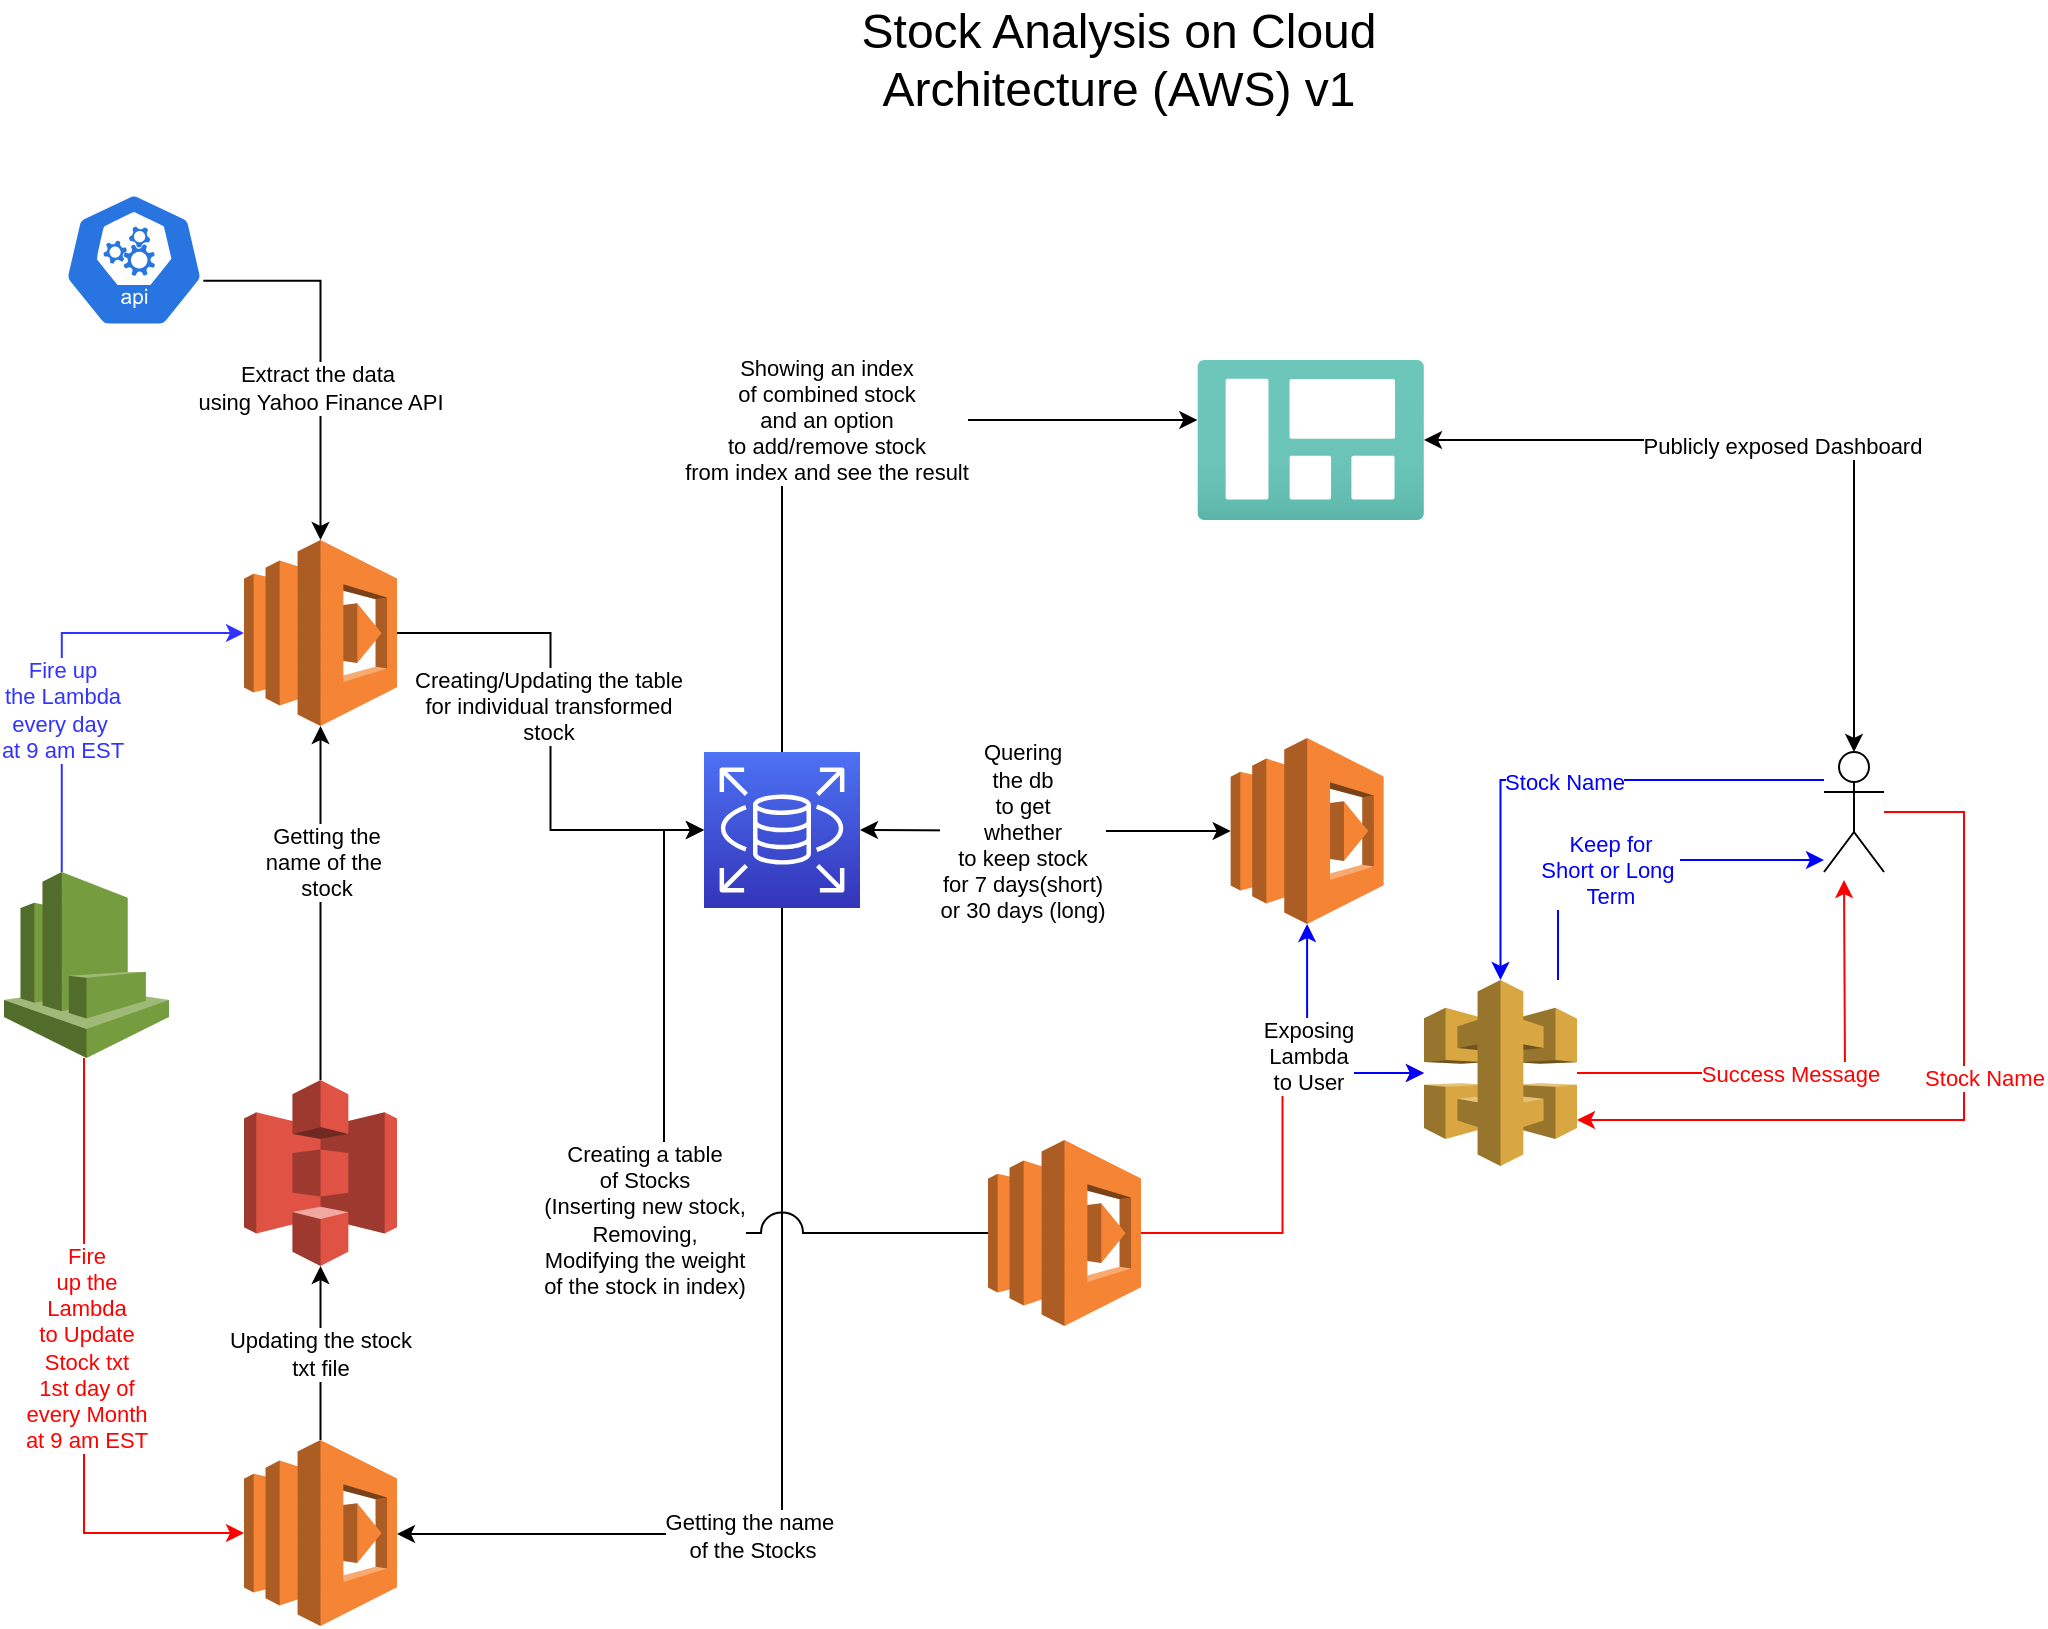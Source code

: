 <mxfile version="15.5.2" type="device"><diagram id="ew1TiqzuJbnBi7cEMYz7" name="Page-1"><mxGraphModel dx="777" dy="648" grid="1" gridSize="10" guides="1" tooltips="1" connect="1" arrows="1" fold="1" page="1" pageScale="1" pageWidth="1100" pageHeight="850" background="#ffffff" math="0" shadow="0"><root><mxCell id="0"/><mxCell id="1" parent="0"/><mxCell id="amsVjAYnvx_3xlUZQ8g9-3" value="" style="aspect=fixed;html=1;points=[];align=center;image;fontSize=12;image=img/lib/azure2/general/Dashboard.svg;" parent="1" vertex="1"><mxGeometry x="616.67" y="190" width="113.33" height="80" as="geometry"/></mxCell><mxCell id="amsVjAYnvx_3xlUZQ8g9-6" style="edgeStyle=orthogonalEdgeStyle;rounded=0;orthogonalLoop=1;jettySize=auto;html=1;exitX=0.995;exitY=0.63;exitDx=0;exitDy=0;exitPerimeter=0;" parent="1" source="81UaJMBDz9Utg4wWIZBS-33" target="amsVjAYnvx_3xlUZQ8g9-5" edge="1"><mxGeometry relative="1" as="geometry"><mxPoint x="120" y="140" as="sourcePoint"/></mxGeometry></mxCell><mxCell id="amsVjAYnvx_3xlUZQ8g9-9" value="Extract the data&amp;nbsp;&lt;br&gt;using Yahoo Finance API" style="edgeLabel;html=1;align=center;verticalAlign=middle;resizable=0;points=[];" parent="amsVjAYnvx_3xlUZQ8g9-6" vertex="1" connectable="0"><mxGeometry x="0.19" y="-1" relative="1" as="geometry"><mxPoint as="offset"/></mxGeometry></mxCell><mxCell id="amsVjAYnvx_3xlUZQ8g9-8" style="edgeStyle=orthogonalEdgeStyle;rounded=0;orthogonalLoop=1;jettySize=auto;html=1;entryX=0;entryY=0.5;entryDx=0;entryDy=0;entryPerimeter=0;" parent="1" source="amsVjAYnvx_3xlUZQ8g9-5" target="amsVjAYnvx_3xlUZQ8g9-13" edge="1"><mxGeometry relative="1" as="geometry"><mxPoint x="370" y="376.5" as="targetPoint"/></mxGeometry></mxCell><mxCell id="amsVjAYnvx_3xlUZQ8g9-14" value="Creating/Updating the table&lt;br&gt;for individual transformed&lt;br&gt;stock" style="edgeLabel;html=1;align=center;verticalAlign=middle;resizable=0;points=[];" parent="amsVjAYnvx_3xlUZQ8g9-8" vertex="1" connectable="0"><mxGeometry x="-0.104" y="-2" relative="1" as="geometry"><mxPoint as="offset"/></mxGeometry></mxCell><mxCell id="amsVjAYnvx_3xlUZQ8g9-5" value="" style="outlineConnect=0;dashed=0;verticalLabelPosition=bottom;verticalAlign=top;align=center;html=1;shape=mxgraph.aws3.lambda;fillColor=#F58534;gradientColor=none;" parent="1" vertex="1"><mxGeometry x="140" y="280" width="76.5" height="93" as="geometry"/></mxCell><mxCell id="81UaJMBDz9Utg4wWIZBS-3" style="edgeStyle=orthogonalEdgeStyle;rounded=0;orthogonalLoop=1;jettySize=auto;html=1;jumpStyle=none;jumpSize=11;" parent="1" source="SMw174wJNOi_8JjvO86o-1" target="amsVjAYnvx_3xlUZQ8g9-5" edge="1"><mxGeometry relative="1" as="geometry"><Array as="points"><mxPoint x="178" y="570"/><mxPoint x="178" y="570"/></Array></mxGeometry></mxCell><mxCell id="81UaJMBDz9Utg4wWIZBS-4" value="Getting the&lt;br&gt;name of the&amp;nbsp;&lt;br&gt;stock" style="edgeLabel;html=1;align=center;verticalAlign=middle;resizable=0;points=[];" parent="81UaJMBDz9Utg4wWIZBS-3" vertex="1" connectable="0"><mxGeometry x="0.491" y="1" relative="1" as="geometry"><mxPoint x="3" y="23" as="offset"/></mxGeometry></mxCell><mxCell id="81UaJMBDz9Utg4wWIZBS-7" style="edgeStyle=orthogonalEdgeStyle;rounded=0;jumpStyle=none;jumpSize=11;orthogonalLoop=1;jettySize=auto;html=1;" parent="1" source="amsVjAYnvx_3xlUZQ8g9-13" target="amsVjAYnvx_3xlUZQ8g9-3" edge="1"><mxGeometry relative="1" as="geometry"><mxPoint x="510" y="340" as="targetPoint"/><Array as="points"><mxPoint x="409" y="220"/></Array></mxGeometry></mxCell><mxCell id="81UaJMBDz9Utg4wWIZBS-8" value="Showing an index&lt;br&gt;of combined stock&lt;br&gt;and an option&lt;br&gt;to add/remove stock&lt;br&gt;from index and see the result" style="edgeLabel;html=1;align=center;verticalAlign=middle;resizable=0;points=[];" parent="81UaJMBDz9Utg4wWIZBS-7" vertex="1" connectable="0"><mxGeometry x="0.693" y="1" relative="1" as="geometry"><mxPoint x="-129" y="1" as="offset"/></mxGeometry></mxCell><mxCell id="SMw174wJNOi_8JjvO86o-3" style="edgeStyle=orthogonalEdgeStyle;rounded=0;orthogonalLoop=1;jettySize=auto;html=1;" edge="1" parent="1" source="amsVjAYnvx_3xlUZQ8g9-13" target="SMw174wJNOi_8JjvO86o-2"><mxGeometry relative="1" as="geometry"><Array as="points"><mxPoint x="409" y="777"/></Array></mxGeometry></mxCell><mxCell id="SMw174wJNOi_8JjvO86o-4" value="Getting the name&amp;nbsp;&lt;br&gt;of the Stocks" style="edgeLabel;html=1;align=center;verticalAlign=middle;resizable=0;points=[];" vertex="1" connectable="0" parent="SMw174wJNOi_8JjvO86o-3"><mxGeometry x="0.3" y="1" relative="1" as="geometry"><mxPoint as="offset"/></mxGeometry></mxCell><mxCell id="amsVjAYnvx_3xlUZQ8g9-13" value="" style="sketch=0;points=[[0,0,0],[0.25,0,0],[0.5,0,0],[0.75,0,0],[1,0,0],[0,1,0],[0.25,1,0],[0.5,1,0],[0.75,1,0],[1,1,0],[0,0.25,0],[0,0.5,0],[0,0.75,0],[1,0.25,0],[1,0.5,0],[1,0.75,0]];outlineConnect=0;fontColor=#232F3E;gradientColor=#4D72F3;gradientDirection=north;fillColor=#3334B9;strokeColor=#ffffff;dashed=0;verticalLabelPosition=top;verticalAlign=bottom;align=center;html=1;fontSize=12;fontStyle=0;aspect=fixed;shape=mxgraph.aws4.resourceIcon;resIcon=mxgraph.aws4.rds;labelPosition=center;" parent="1" vertex="1"><mxGeometry x="370" y="386" width="78" height="78" as="geometry"/></mxCell><mxCell id="amsVjAYnvx_3xlUZQ8g9-18" style="edgeStyle=orthogonalEdgeStyle;rounded=0;orthogonalLoop=1;jettySize=auto;html=1;entryX=0;entryY=0.5;entryDx=0;entryDy=0;entryPerimeter=0;exitX=0.35;exitY=0;exitDx=0;exitDy=0;exitPerimeter=0;strokeColor=#3333FF;" parent="1" source="3LbVMwqqCUIQ4BZY_lYZ-1" target="amsVjAYnvx_3xlUZQ8g9-5" edge="1"><mxGeometry relative="1" as="geometry"><mxPoint x="69" y="450" as="sourcePoint"/></mxGeometry></mxCell><mxCell id="amsVjAYnvx_3xlUZQ8g9-19" value="Fire up&lt;br&gt;the Lambda&lt;br&gt;every day&amp;nbsp;&lt;br&gt;at 9 am EST" style="edgeLabel;html=1;align=center;verticalAlign=middle;resizable=0;points=[];fontColor=#3333FF;" parent="amsVjAYnvx_3xlUZQ8g9-18" vertex="1" connectable="0"><mxGeometry x="-0.466" y="-1" relative="1" as="geometry"><mxPoint x="-1" y="-25" as="offset"/></mxGeometry></mxCell><mxCell id="amsVjAYnvx_3xlUZQ8g9-20" value="Stock Analysis on Cloud &lt;br&gt;Architecture (AWS) v1" style="text;html=1;align=center;verticalAlign=middle;resizable=0;points=[];autosize=1;strokeColor=none;fillColor=none;fontSize=24;" parent="1" vertex="1"><mxGeometry x="441.67" y="10" width="270" height="60" as="geometry"/></mxCell><mxCell id="81UaJMBDz9Utg4wWIZBS-5" style="edgeStyle=orthogonalEdgeStyle;rounded=0;orthogonalLoop=1;jettySize=auto;html=1;entryX=0;entryY=0.5;entryDx=0;entryDy=0;entryPerimeter=0;jumpStyle=arc;jumpSize=21;" parent="1" source="81UaJMBDz9Utg4wWIZBS-2" target="amsVjAYnvx_3xlUZQ8g9-13" edge="1"><mxGeometry relative="1" as="geometry"><Array as="points"><mxPoint x="350" y="627"/><mxPoint x="350" y="425"/></Array></mxGeometry></mxCell><mxCell id="81UaJMBDz9Utg4wWIZBS-6" value="Creating a table&lt;br&gt;of Stocks&lt;br&gt;(Inserting new stock,&lt;br&gt;Removing,&lt;br&gt;Modifying the weight&lt;br&gt;of the stock in index)" style="edgeLabel;html=1;align=center;verticalAlign=middle;resizable=0;points=[];" parent="81UaJMBDz9Utg4wWIZBS-5" vertex="1" connectable="0"><mxGeometry x="0.312" y="1" relative="1" as="geometry"><mxPoint x="-9" y="83" as="offset"/></mxGeometry></mxCell><mxCell id="81UaJMBDz9Utg4wWIZBS-27" style="edgeStyle=orthogonalEdgeStyle;rounded=0;jumpStyle=none;jumpSize=11;orthogonalLoop=1;jettySize=auto;html=1;strokeColor=#FF0000;" parent="1" source="81UaJMBDz9Utg4wWIZBS-2" target="81UaJMBDz9Utg4wWIZBS-20" edge="1"><mxGeometry relative="1" as="geometry"><mxPoint x="740" y="580" as="targetPoint"/></mxGeometry></mxCell><mxCell id="81UaJMBDz9Utg4wWIZBS-2" value="" style="outlineConnect=0;dashed=0;verticalLabelPosition=bottom;verticalAlign=top;align=center;html=1;shape=mxgraph.aws3.lambda;fillColor=#F58534;gradientColor=none;" parent="1" vertex="1"><mxGeometry x="512" y="580" width="76.5" height="93" as="geometry"/></mxCell><mxCell id="81UaJMBDz9Utg4wWIZBS-15" style="edgeStyle=orthogonalEdgeStyle;rounded=0;jumpStyle=none;jumpSize=11;orthogonalLoop=1;jettySize=auto;html=1;strokeColor=#0000FF;" parent="1" source="81UaJMBDz9Utg4wWIZBS-11" target="81UaJMBDz9Utg4wWIZBS-20" edge="1"><mxGeometry relative="1" as="geometry"><mxPoint x="920.5" y="326.0" as="sourcePoint"/><mxPoint x="780" y="326.0" as="targetPoint"/><Array as="points"><mxPoint x="810" y="400"/><mxPoint x="810" y="400"/></Array></mxGeometry></mxCell><mxCell id="81UaJMBDz9Utg4wWIZBS-16" value="Stock Name" style="edgeLabel;html=1;align=center;verticalAlign=middle;resizable=0;points=[];fontColor=#0000FF;" parent="81UaJMBDz9Utg4wWIZBS-15" vertex="1" connectable="0"><mxGeometry x="-0.101" y="1" relative="1" as="geometry"><mxPoint x="-13" as="offset"/></mxGeometry></mxCell><mxCell id="81UaJMBDz9Utg4wWIZBS-39" style="edgeStyle=orthogonalEdgeStyle;rounded=0;jumpStyle=arc;jumpSize=21;orthogonalLoop=1;jettySize=auto;html=1;fontColor=#FF0000;startArrow=classic;startFill=1;endArrow=classic;endFill=1;strokeColor=#000000;" parent="1" source="81UaJMBDz9Utg4wWIZBS-11" target="amsVjAYnvx_3xlUZQ8g9-3" edge="1"><mxGeometry relative="1" as="geometry"><Array as="points"><mxPoint x="945" y="230"/></Array></mxGeometry></mxCell><mxCell id="81UaJMBDz9Utg4wWIZBS-40" value="Publicly exposed Dashboard" style="edgeLabel;html=1;align=center;verticalAlign=middle;resizable=0;points=[];fontColor=#000000;" parent="81UaJMBDz9Utg4wWIZBS-39" vertex="1" connectable="0"><mxGeometry x="0.039" y="3" relative="1" as="geometry"><mxPoint as="offset"/></mxGeometry></mxCell><mxCell id="81UaJMBDz9Utg4wWIZBS-11" value="" style="shape=umlActor;verticalLabelPosition=bottom;verticalAlign=top;html=1;outlineConnect=0;shadow=0;" parent="1" vertex="1"><mxGeometry x="930.0" y="386" width="30" height="60" as="geometry"/></mxCell><mxCell id="81UaJMBDz9Utg4wWIZBS-26" style="edgeStyle=orthogonalEdgeStyle;rounded=0;jumpStyle=none;jumpSize=11;orthogonalLoop=1;jettySize=auto;html=1;startArrow=classic;startFill=1;" parent="1" source="81UaJMBDz9Utg4wWIZBS-19" target="amsVjAYnvx_3xlUZQ8g9-13" edge="1"><mxGeometry relative="1" as="geometry"/></mxCell><mxCell id="81UaJMBDz9Utg4wWIZBS-28" value="Quering&lt;br&gt;the db&lt;br&gt;to get&lt;br&gt;whether&lt;br&gt;to keep stock&lt;br&gt;for 7 days(short)&lt;br&gt;or 30 days (long)" style="edgeLabel;html=1;align=center;verticalAlign=middle;resizable=0;points=[];" parent="81UaJMBDz9Utg4wWIZBS-26" vertex="1" connectable="0"><mxGeometry x="0.138" y="1" relative="1" as="geometry"><mxPoint as="offset"/></mxGeometry></mxCell><mxCell id="81UaJMBDz9Utg4wWIZBS-19" value="" style="outlineConnect=0;dashed=0;verticalLabelPosition=bottom;verticalAlign=top;align=center;html=1;shape=mxgraph.aws3.lambda;fillColor=#F58534;gradientColor=none;" parent="1" vertex="1"><mxGeometry x="633.34" y="379" width="76.5" height="93" as="geometry"/></mxCell><mxCell id="81UaJMBDz9Utg4wWIZBS-21" style="edgeStyle=orthogonalEdgeStyle;rounded=0;jumpStyle=none;jumpSize=11;orthogonalLoop=1;jettySize=auto;html=1;strokeColor=#0000FF;" parent="1" source="81UaJMBDz9Utg4wWIZBS-20" target="81UaJMBDz9Utg4wWIZBS-11" edge="1"><mxGeometry relative="1" as="geometry"><mxPoint x="797" y="440" as="sourcePoint"/><Array as="points"><mxPoint x="797" y="440"/></Array></mxGeometry></mxCell><mxCell id="81UaJMBDz9Utg4wWIZBS-22" value="Keep for&lt;br&gt;Short or Long&amp;nbsp;&lt;br&gt;Term" style="edgeLabel;html=1;align=center;verticalAlign=middle;resizable=0;points=[];fontColor=#0000FF;" parent="81UaJMBDz9Utg4wWIZBS-21" vertex="1" connectable="0"><mxGeometry x="-0.429" y="-1" relative="1" as="geometry"><mxPoint x="25" as="offset"/></mxGeometry></mxCell><mxCell id="81UaJMBDz9Utg4wWIZBS-25" value="Exposing&lt;br&gt;Lambda&lt;br&gt;to User" style="edgeStyle=orthogonalEdgeStyle;rounded=0;jumpStyle=none;jumpSize=11;orthogonalLoop=1;jettySize=auto;html=1;startArrow=classic;startFill=1;strokeColor=#0000FF;" parent="1" source="81UaJMBDz9Utg4wWIZBS-20" target="81UaJMBDz9Utg4wWIZBS-19" edge="1"><mxGeometry relative="1" as="geometry"/></mxCell><mxCell id="81UaJMBDz9Utg4wWIZBS-36" style="edgeStyle=orthogonalEdgeStyle;rounded=0;jumpStyle=arc;jumpSize=21;orthogonalLoop=1;jettySize=auto;html=1;fontColor=#FF0000;startArrow=none;startFill=0;strokeColor=#FF0000;" parent="1" source="81UaJMBDz9Utg4wWIZBS-20" edge="1"><mxGeometry relative="1" as="geometry"><mxPoint x="940" y="450" as="targetPoint"/></mxGeometry></mxCell><mxCell id="81UaJMBDz9Utg4wWIZBS-37" value="Success Message" style="edgeLabel;html=1;align=center;verticalAlign=middle;resizable=0;points=[];fontColor=#FF0000;" parent="81UaJMBDz9Utg4wWIZBS-36" vertex="1" connectable="0"><mxGeometry x="-0.079" relative="1" as="geometry"><mxPoint as="offset"/></mxGeometry></mxCell><mxCell id="81UaJMBDz9Utg4wWIZBS-20" value="" style="outlineConnect=0;dashed=0;verticalLabelPosition=bottom;verticalAlign=top;align=center;html=1;shape=mxgraph.aws3.api_gateway;fillColor=#D9A741;gradientColor=none;shadow=0;" parent="1" vertex="1"><mxGeometry x="730" y="500" width="76.5" height="93" as="geometry"/></mxCell><mxCell id="81UaJMBDz9Utg4wWIZBS-30" style="edgeStyle=orthogonalEdgeStyle;rounded=0;jumpStyle=none;jumpSize=11;orthogonalLoop=1;jettySize=auto;html=1;strokeColor=#FF0000;" parent="1" source="81UaJMBDz9Utg4wWIZBS-11" target="81UaJMBDz9Utg4wWIZBS-20" edge="1"><mxGeometry relative="1" as="geometry"><mxPoint x="965" y="580" as="sourcePoint"/><mxPoint x="820" y="610" as="targetPoint"/><Array as="points"><mxPoint x="1000" y="416"/><mxPoint x="1000" y="570"/></Array></mxGeometry></mxCell><mxCell id="81UaJMBDz9Utg4wWIZBS-31" value="Stock Name" style="edgeLabel;html=1;align=center;verticalAlign=middle;resizable=0;points=[];fontColor=#FF0000;" parent="81UaJMBDz9Utg4wWIZBS-30" vertex="1" connectable="0"><mxGeometry x="-0.101" y="1" relative="1" as="geometry"><mxPoint x="9" y="-1" as="offset"/></mxGeometry></mxCell><mxCell id="81UaJMBDz9Utg4wWIZBS-33" value="" style="sketch=0;html=1;dashed=0;whitespace=wrap;fillColor=#2875E2;strokeColor=#ffffff;points=[[0.005,0.63,0],[0.1,0.2,0],[0.9,0.2,0],[0.5,0,0],[0.995,0.63,0],[0.72,0.99,0],[0.5,1,0],[0.28,0.99,0]];shape=mxgraph.kubernetes.icon;prIcon=api;shadow=0;fontColor=#FF0000;" parent="1" vertex="1"><mxGeometry x="50" y="100" width="70" height="80" as="geometry"/></mxCell><mxCell id="SMw174wJNOi_8JjvO86o-6" style="edgeStyle=orthogonalEdgeStyle;rounded=0;orthogonalLoop=1;jettySize=auto;html=1;entryX=0;entryY=0.5;entryDx=0;entryDy=0;entryPerimeter=0;strokeColor=#FF0000;" edge="1" parent="1" source="3LbVMwqqCUIQ4BZY_lYZ-1" target="SMw174wJNOi_8JjvO86o-2"><mxGeometry relative="1" as="geometry"><Array as="points"><mxPoint x="60" y="777"/></Array></mxGeometry></mxCell><mxCell id="SMw174wJNOi_8JjvO86o-7" value="Fire&lt;br&gt;up the&lt;br&gt;Lambda&lt;br&gt;to Update&lt;br&gt;Stock txt&lt;br&gt;1st day of&lt;br&gt;every Month&lt;br&gt;at 9 am EST" style="edgeLabel;html=1;align=center;verticalAlign=middle;resizable=0;points=[];fontColor=#FF0000;" vertex="1" connectable="0" parent="SMw174wJNOi_8JjvO86o-6"><mxGeometry x="-0.087" y="1" relative="1" as="geometry"><mxPoint as="offset"/></mxGeometry></mxCell><mxCell id="3LbVMwqqCUIQ4BZY_lYZ-1" value="" style="outlineConnect=0;dashed=0;verticalLabelPosition=bottom;verticalAlign=top;align=center;html=1;shape=mxgraph.aws3.cloudwatch;fillColor=#759C3E;gradientColor=none;" parent="1" vertex="1"><mxGeometry x="20" y="446" width="82.5" height="93" as="geometry"/></mxCell><mxCell id="SMw174wJNOi_8JjvO86o-1" value="" style="outlineConnect=0;dashed=0;verticalLabelPosition=bottom;verticalAlign=top;align=center;html=1;shape=mxgraph.aws3.s3;fillColor=#E05243;gradientColor=none;" vertex="1" parent="1"><mxGeometry x="140" y="550" width="76.5" height="93" as="geometry"/></mxCell><mxCell id="SMw174wJNOi_8JjvO86o-5" value="Updating the stock &lt;br&gt;txt file" style="edgeStyle=orthogonalEdgeStyle;rounded=0;orthogonalLoop=1;jettySize=auto;html=1;entryX=0.5;entryY=1;entryDx=0;entryDy=0;entryPerimeter=0;" edge="1" parent="1" source="SMw174wJNOi_8JjvO86o-2" target="SMw174wJNOi_8JjvO86o-1"><mxGeometry relative="1" as="geometry"/></mxCell><mxCell id="SMw174wJNOi_8JjvO86o-2" value="" style="outlineConnect=0;dashed=0;verticalLabelPosition=bottom;verticalAlign=top;align=center;html=1;shape=mxgraph.aws3.lambda;fillColor=#F58534;gradientColor=none;" vertex="1" parent="1"><mxGeometry x="140" y="730" width="76.5" height="93" as="geometry"/></mxCell></root></mxGraphModel></diagram></mxfile>